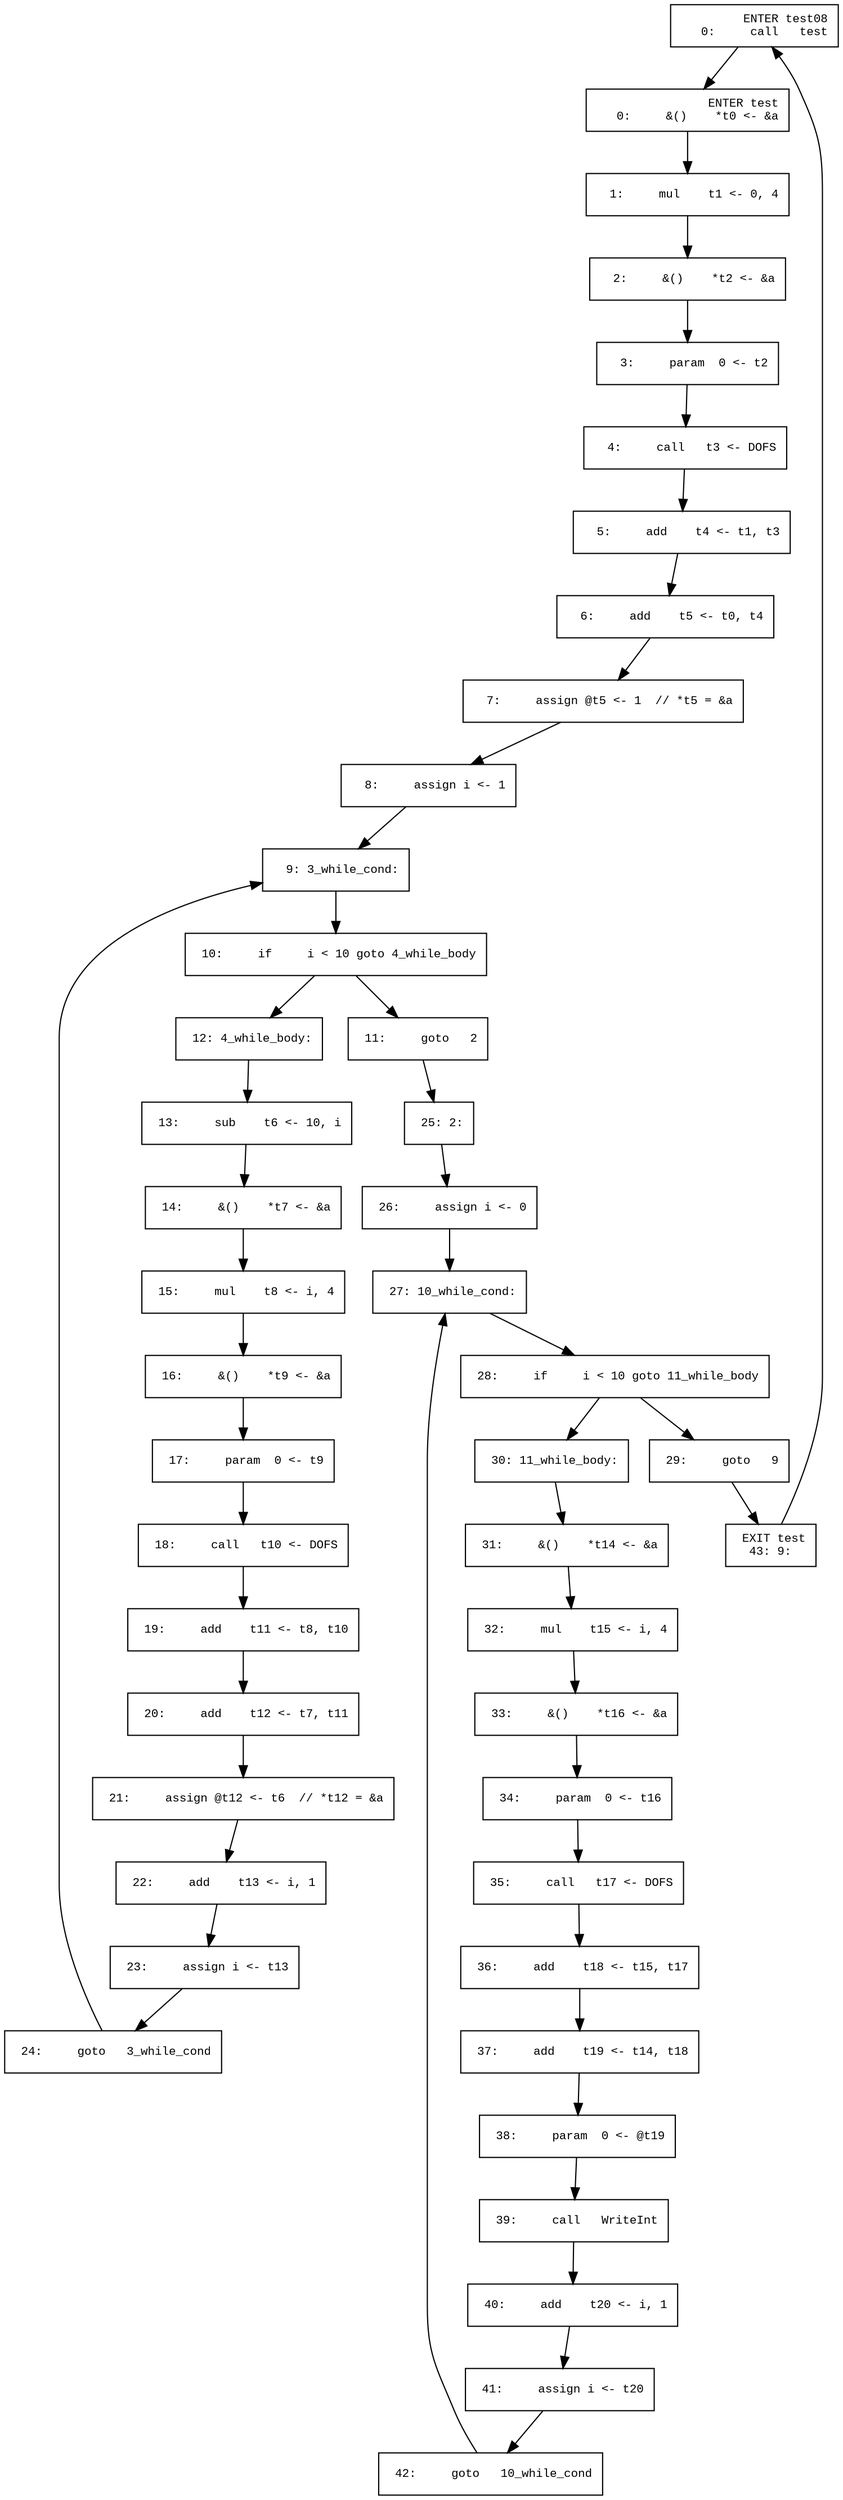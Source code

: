 digraph CfgInterProc {
  graph [fontname="Times New Roman",fontsize=10];
  node  [fontname="Courier New",fontsize=10];
  edge  [fontname="Times New Roman",fontsize=10];
// scope 'test08'
node0 [label=" ENTER test08\r   0:     call   test\l",shape=box];
node0 -> node1;
// scope 'test'
node1 [label=" ENTER test\r   0:     &()    *t0 <- &a\l",shape=box];
node1 -> node2;
node2 [label="  1:     mul    t1 <- 0, 4\l",shape=box];
node2 -> node3;
node3 [label="  2:     &()    *t2 <- &a\l",shape=box];
node3 -> node4;
node4 [label="  3:     param  0 <- t2\l",shape=box];
node4 -> node5;
node5 [label="  4:     call   t3 <- DOFS\l",shape=box];
node5 -> node6;
node6 [label="  5:     add    t4 <- t1, t3\l",shape=box];
node6 -> node7;
node7 [label="  6:     add    t5 <- t0, t4\l",shape=box];
node7 -> node8;
node8 [label="  7:     assign @t5 <- 1  // *t5 = &a\l",shape=box];
node8 -> node9;
node9 [label="  8:     assign i <- 1\l",shape=box];
node9 -> node10;
node10 [label="  9: 3_while_cond:\l",shape=box];
node10 -> node11;
node11 [label=" 10:     if     i < 10 goto 4_while_body\l",shape=box];
node11 -> node13;
node11 -> node12;
node12 [label=" 11:     goto   2\l",shape=box];
node12 -> node26;
node13 [label=" 12: 4_while_body:\l",shape=box];
node13 -> node14;
node14 [label=" 13:     sub    t6 <- 10, i\l",shape=box];
node14 -> node15;
node15 [label=" 14:     &()    *t7 <- &a\l",shape=box];
node15 -> node16;
node16 [label=" 15:     mul    t8 <- i, 4\l",shape=box];
node16 -> node17;
node17 [label=" 16:     &()    *t9 <- &a\l",shape=box];
node17 -> node18;
node18 [label=" 17:     param  0 <- t9\l",shape=box];
node18 -> node19;
node19 [label=" 18:     call   t10 <- DOFS\l",shape=box];
node19 -> node20;
node20 [label=" 19:     add    t11 <- t8, t10\l",shape=box];
node20 -> node21;
node21 [label=" 20:     add    t12 <- t7, t11\l",shape=box];
node21 -> node22;
node22 [label=" 21:     assign @t12 <- t6  // *t12 = &a\l",shape=box];
node22 -> node23;
node23 [label=" 22:     add    t13 <- i, 1\l",shape=box];
node23 -> node24;
node24 [label=" 23:     assign i <- t13\l",shape=box];
node24 -> node25;
node25 [label=" 24:     goto   3_while_cond\l",shape=box];
node25 -> node10;
node26 [label=" 25: 2:\l",shape=box];
node26 -> node27;
node27 [label=" 26:     assign i <- 0\l",shape=box];
node27 -> node28;
node28 [label=" 27: 10_while_cond:\l",shape=box];
node28 -> node29;
node29 [label=" 28:     if     i < 10 goto 11_while_body\l",shape=box];
node29 -> node31;
node29 -> node30;
node30 [label=" 29:     goto   9\l",shape=box];
node30 -> node44;
node31 [label=" 30: 11_while_body:\l",shape=box];
node31 -> node32;
node32 [label=" 31:     &()    *t14 <- &a\l",shape=box];
node32 -> node33;
node33 [label=" 32:     mul    t15 <- i, 4\l",shape=box];
node33 -> node34;
node34 [label=" 33:     &()    *t16 <- &a\l",shape=box];
node34 -> node35;
node35 [label=" 34:     param  0 <- t16\l",shape=box];
node35 -> node36;
node36 [label=" 35:     call   t17 <- DOFS\l",shape=box];
node36 -> node37;
node37 [label=" 36:     add    t18 <- t15, t17\l",shape=box];
node37 -> node38;
node38 [label=" 37:     add    t19 <- t14, t18\l",shape=box];
node38 -> node39;
node39 [label=" 38:     param  0 <- @t19\l",shape=box];
node39 -> node40;
node40 [label=" 39:     call   WriteInt\l",shape=box];
node40 -> node41;
node41 [label=" 40:     add    t20 <- i, 1\l",shape=box];
node41 -> node42;
node42 [label=" 41:     assign i <- t20\l",shape=box];
node42 -> node43;
node43 [label=" 42:     goto   10_while_cond\l",shape=box];
node43 -> node28;
node44 [label=" EXIT test\r  43: 9:\l",shape=box];
node44 -> node0;
}
